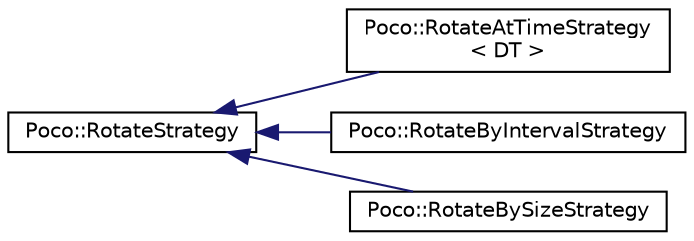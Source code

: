 digraph "Graphical Class Hierarchy"
{
 // LATEX_PDF_SIZE
  edge [fontname="Helvetica",fontsize="10",labelfontname="Helvetica",labelfontsize="10"];
  node [fontname="Helvetica",fontsize="10",shape=record];
  rankdir="LR";
  Node0 [label="Poco::RotateStrategy",height=0.2,width=0.4,color="black", fillcolor="white", style="filled",URL="$classPoco_1_1RotateStrategy.html",tooltip=" "];
  Node0 -> Node1 [dir="back",color="midnightblue",fontsize="10",style="solid",fontname="Helvetica"];
  Node1 [label="Poco::RotateAtTimeStrategy\l\< DT \>",height=0.2,width=0.4,color="black", fillcolor="white", style="filled",URL="$classPoco_1_1RotateAtTimeStrategy.html",tooltip="The file is rotated at specified [day,][hour]:minute."];
  Node0 -> Node2 [dir="back",color="midnightblue",fontsize="10",style="solid",fontname="Helvetica"];
  Node2 [label="Poco::RotateByIntervalStrategy",height=0.2,width=0.4,color="black", fillcolor="white", style="filled",URL="$classPoco_1_1RotateByIntervalStrategy.html",tooltip=" "];
  Node0 -> Node3 [dir="back",color="midnightblue",fontsize="10",style="solid",fontname="Helvetica"];
  Node3 [label="Poco::RotateBySizeStrategy",height=0.2,width=0.4,color="black", fillcolor="white", style="filled",URL="$classPoco_1_1RotateBySizeStrategy.html",tooltip=" "];
}

